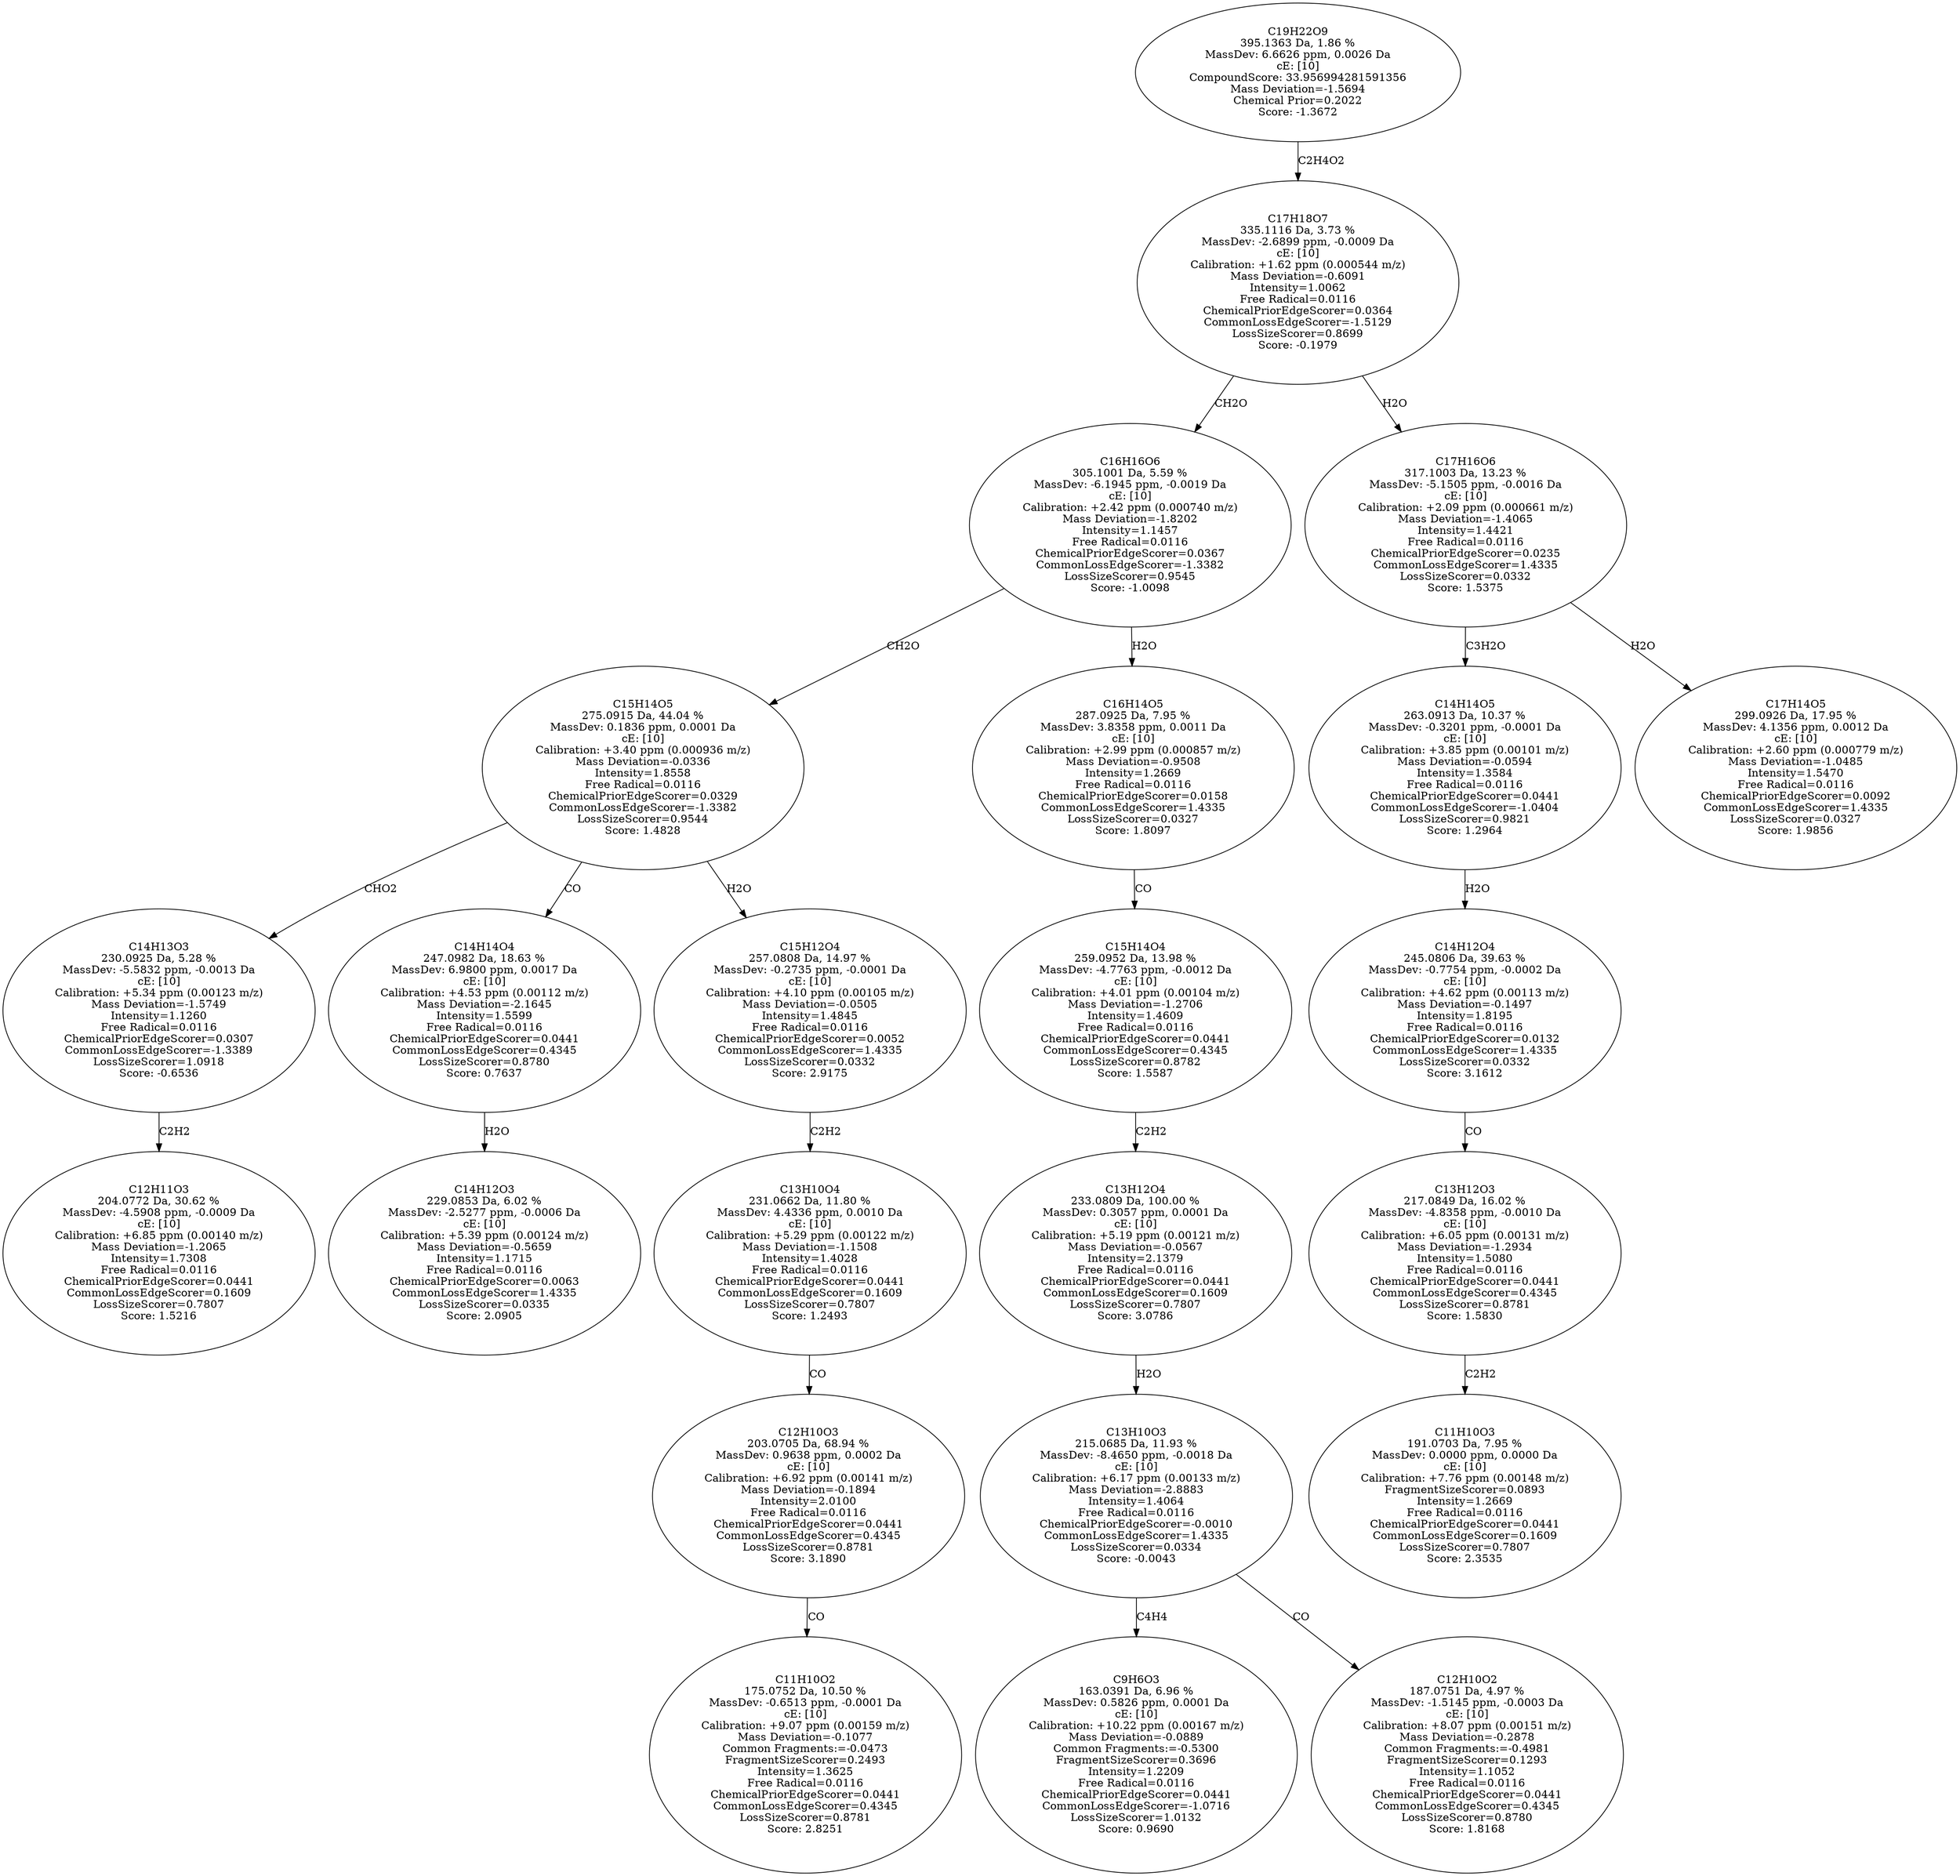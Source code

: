 strict digraph {
v1 [label="C12H11O3\n204.0772 Da, 30.62 %\nMassDev: -4.5908 ppm, -0.0009 Da\ncE: [10]\nCalibration: +6.85 ppm (0.00140 m/z)\nMass Deviation=-1.2065\nIntensity=1.7308\nFree Radical=0.0116\nChemicalPriorEdgeScorer=0.0441\nCommonLossEdgeScorer=0.1609\nLossSizeScorer=0.7807\nScore: 1.5216"];
v2 [label="C14H13O3\n230.0925 Da, 5.28 %\nMassDev: -5.5832 ppm, -0.0013 Da\ncE: [10]\nCalibration: +5.34 ppm (0.00123 m/z)\nMass Deviation=-1.5749\nIntensity=1.1260\nFree Radical=0.0116\nChemicalPriorEdgeScorer=0.0307\nCommonLossEdgeScorer=-1.3389\nLossSizeScorer=1.0918\nScore: -0.6536"];
v3 [label="C14H12O3\n229.0853 Da, 6.02 %\nMassDev: -2.5277 ppm, -0.0006 Da\ncE: [10]\nCalibration: +5.39 ppm (0.00124 m/z)\nMass Deviation=-0.5659\nIntensity=1.1715\nFree Radical=0.0116\nChemicalPriorEdgeScorer=0.0063\nCommonLossEdgeScorer=1.4335\nLossSizeScorer=0.0335\nScore: 2.0905"];
v4 [label="C14H14O4\n247.0982 Da, 18.63 %\nMassDev: 6.9800 ppm, 0.0017 Da\ncE: [10]\nCalibration: +4.53 ppm (0.00112 m/z)\nMass Deviation=-2.1645\nIntensity=1.5599\nFree Radical=0.0116\nChemicalPriorEdgeScorer=0.0441\nCommonLossEdgeScorer=0.4345\nLossSizeScorer=0.8780\nScore: 0.7637"];
v5 [label="C11H10O2\n175.0752 Da, 10.50 %\nMassDev: -0.6513 ppm, -0.0001 Da\ncE: [10]\nCalibration: +9.07 ppm (0.00159 m/z)\nMass Deviation=-0.1077\nCommon Fragments:=-0.0473\nFragmentSizeScorer=0.2493\nIntensity=1.3625\nFree Radical=0.0116\nChemicalPriorEdgeScorer=0.0441\nCommonLossEdgeScorer=0.4345\nLossSizeScorer=0.8781\nScore: 2.8251"];
v6 [label="C12H10O3\n203.0705 Da, 68.94 %\nMassDev: 0.9638 ppm, 0.0002 Da\ncE: [10]\nCalibration: +6.92 ppm (0.00141 m/z)\nMass Deviation=-0.1894\nIntensity=2.0100\nFree Radical=0.0116\nChemicalPriorEdgeScorer=0.0441\nCommonLossEdgeScorer=0.4345\nLossSizeScorer=0.8781\nScore: 3.1890"];
v7 [label="C13H10O4\n231.0662 Da, 11.80 %\nMassDev: 4.4336 ppm, 0.0010 Da\ncE: [10]\nCalibration: +5.29 ppm (0.00122 m/z)\nMass Deviation=-1.1508\nIntensity=1.4028\nFree Radical=0.0116\nChemicalPriorEdgeScorer=0.0441\nCommonLossEdgeScorer=0.1609\nLossSizeScorer=0.7807\nScore: 1.2493"];
v8 [label="C15H12O4\n257.0808 Da, 14.97 %\nMassDev: -0.2735 ppm, -0.0001 Da\ncE: [10]\nCalibration: +4.10 ppm (0.00105 m/z)\nMass Deviation=-0.0505\nIntensity=1.4845\nFree Radical=0.0116\nChemicalPriorEdgeScorer=0.0052\nCommonLossEdgeScorer=1.4335\nLossSizeScorer=0.0332\nScore: 2.9175"];
v9 [label="C15H14O5\n275.0915 Da, 44.04 %\nMassDev: 0.1836 ppm, 0.0001 Da\ncE: [10]\nCalibration: +3.40 ppm (0.000936 m/z)\nMass Deviation=-0.0336\nIntensity=1.8558\nFree Radical=0.0116\nChemicalPriorEdgeScorer=0.0329\nCommonLossEdgeScorer=-1.3382\nLossSizeScorer=0.9544\nScore: 1.4828"];
v10 [label="C9H6O3\n163.0391 Da, 6.96 %\nMassDev: 0.5826 ppm, 0.0001 Da\ncE: [10]\nCalibration: +10.22 ppm (0.00167 m/z)\nMass Deviation=-0.0889\nCommon Fragments:=-0.5300\nFragmentSizeScorer=0.3696\nIntensity=1.2209\nFree Radical=0.0116\nChemicalPriorEdgeScorer=0.0441\nCommonLossEdgeScorer=-1.0716\nLossSizeScorer=1.0132\nScore: 0.9690"];
v11 [label="C12H10O2\n187.0751 Da, 4.97 %\nMassDev: -1.5145 ppm, -0.0003 Da\ncE: [10]\nCalibration: +8.07 ppm (0.00151 m/z)\nMass Deviation=-0.2878\nCommon Fragments:=-0.4981\nFragmentSizeScorer=0.1293\nIntensity=1.1052\nFree Radical=0.0116\nChemicalPriorEdgeScorer=0.0441\nCommonLossEdgeScorer=0.4345\nLossSizeScorer=0.8780\nScore: 1.8168"];
v12 [label="C13H10O3\n215.0685 Da, 11.93 %\nMassDev: -8.4650 ppm, -0.0018 Da\ncE: [10]\nCalibration: +6.17 ppm (0.00133 m/z)\nMass Deviation=-2.8883\nIntensity=1.4064\nFree Radical=0.0116\nChemicalPriorEdgeScorer=-0.0010\nCommonLossEdgeScorer=1.4335\nLossSizeScorer=0.0334\nScore: -0.0043"];
v13 [label="C13H12O4\n233.0809 Da, 100.00 %\nMassDev: 0.3057 ppm, 0.0001 Da\ncE: [10]\nCalibration: +5.19 ppm (0.00121 m/z)\nMass Deviation=-0.0567\nIntensity=2.1379\nFree Radical=0.0116\nChemicalPriorEdgeScorer=0.0441\nCommonLossEdgeScorer=0.1609\nLossSizeScorer=0.7807\nScore: 3.0786"];
v14 [label="C15H14O4\n259.0952 Da, 13.98 %\nMassDev: -4.7763 ppm, -0.0012 Da\ncE: [10]\nCalibration: +4.01 ppm (0.00104 m/z)\nMass Deviation=-1.2706\nIntensity=1.4609\nFree Radical=0.0116\nChemicalPriorEdgeScorer=0.0441\nCommonLossEdgeScorer=0.4345\nLossSizeScorer=0.8782\nScore: 1.5587"];
v15 [label="C16H14O5\n287.0925 Da, 7.95 %\nMassDev: 3.8358 ppm, 0.0011 Da\ncE: [10]\nCalibration: +2.99 ppm (0.000857 m/z)\nMass Deviation=-0.9508\nIntensity=1.2669\nFree Radical=0.0116\nChemicalPriorEdgeScorer=0.0158\nCommonLossEdgeScorer=1.4335\nLossSizeScorer=0.0327\nScore: 1.8097"];
v16 [label="C16H16O6\n305.1001 Da, 5.59 %\nMassDev: -6.1945 ppm, -0.0019 Da\ncE: [10]\nCalibration: +2.42 ppm (0.000740 m/z)\nMass Deviation=-1.8202\nIntensity=1.1457\nFree Radical=0.0116\nChemicalPriorEdgeScorer=0.0367\nCommonLossEdgeScorer=-1.3382\nLossSizeScorer=0.9545\nScore: -1.0098"];
v17 [label="C11H10O3\n191.0703 Da, 7.95 %\nMassDev: 0.0000 ppm, 0.0000 Da\ncE: [10]\nCalibration: +7.76 ppm (0.00148 m/z)\nFragmentSizeScorer=0.0893\nIntensity=1.2669\nFree Radical=0.0116\nChemicalPriorEdgeScorer=0.0441\nCommonLossEdgeScorer=0.1609\nLossSizeScorer=0.7807\nScore: 2.3535"];
v18 [label="C13H12O3\n217.0849 Da, 16.02 %\nMassDev: -4.8358 ppm, -0.0010 Da\ncE: [10]\nCalibration: +6.05 ppm (0.00131 m/z)\nMass Deviation=-1.2934\nIntensity=1.5080\nFree Radical=0.0116\nChemicalPriorEdgeScorer=0.0441\nCommonLossEdgeScorer=0.4345\nLossSizeScorer=0.8781\nScore: 1.5830"];
v19 [label="C14H12O4\n245.0806 Da, 39.63 %\nMassDev: -0.7754 ppm, -0.0002 Da\ncE: [10]\nCalibration: +4.62 ppm (0.00113 m/z)\nMass Deviation=-0.1497\nIntensity=1.8195\nFree Radical=0.0116\nChemicalPriorEdgeScorer=0.0132\nCommonLossEdgeScorer=1.4335\nLossSizeScorer=0.0332\nScore: 3.1612"];
v20 [label="C14H14O5\n263.0913 Da, 10.37 %\nMassDev: -0.3201 ppm, -0.0001 Da\ncE: [10]\nCalibration: +3.85 ppm (0.00101 m/z)\nMass Deviation=-0.0594\nIntensity=1.3584\nFree Radical=0.0116\nChemicalPriorEdgeScorer=0.0441\nCommonLossEdgeScorer=-1.0404\nLossSizeScorer=0.9821\nScore: 1.2964"];
v21 [label="C17H14O5\n299.0926 Da, 17.95 %\nMassDev: 4.1356 ppm, 0.0012 Da\ncE: [10]\nCalibration: +2.60 ppm (0.000779 m/z)\nMass Deviation=-1.0485\nIntensity=1.5470\nFree Radical=0.0116\nChemicalPriorEdgeScorer=0.0092\nCommonLossEdgeScorer=1.4335\nLossSizeScorer=0.0327\nScore: 1.9856"];
v22 [label="C17H16O6\n317.1003 Da, 13.23 %\nMassDev: -5.1505 ppm, -0.0016 Da\ncE: [10]\nCalibration: +2.09 ppm (0.000661 m/z)\nMass Deviation=-1.4065\nIntensity=1.4421\nFree Radical=0.0116\nChemicalPriorEdgeScorer=0.0235\nCommonLossEdgeScorer=1.4335\nLossSizeScorer=0.0332\nScore: 1.5375"];
v23 [label="C17H18O7\n335.1116 Da, 3.73 %\nMassDev: -2.6899 ppm, -0.0009 Da\ncE: [10]\nCalibration: +1.62 ppm (0.000544 m/z)\nMass Deviation=-0.6091\nIntensity=1.0062\nFree Radical=0.0116\nChemicalPriorEdgeScorer=0.0364\nCommonLossEdgeScorer=-1.5129\nLossSizeScorer=0.8699\nScore: -0.1979"];
v24 [label="C19H22O9\n395.1363 Da, 1.86 %\nMassDev: 6.6626 ppm, 0.0026 Da\ncE: [10]\nCompoundScore: 33.956994281591356\nMass Deviation=-1.5694\nChemical Prior=0.2022\nScore: -1.3672"];
v2 -> v1 [label="C2H2"];
v9 -> v2 [label="CHO2"];
v4 -> v3 [label="H2O"];
v9 -> v4 [label="CO"];
v6 -> v5 [label="CO"];
v7 -> v6 [label="CO"];
v8 -> v7 [label="C2H2"];
v9 -> v8 [label="H2O"];
v16 -> v9 [label="CH2O"];
v12 -> v10 [label="C4H4"];
v12 -> v11 [label="CO"];
v13 -> v12 [label="H2O"];
v14 -> v13 [label="C2H2"];
v15 -> v14 [label="CO"];
v16 -> v15 [label="H2O"];
v23 -> v16 [label="CH2O"];
v18 -> v17 [label="C2H2"];
v19 -> v18 [label="CO"];
v20 -> v19 [label="H2O"];
v22 -> v20 [label="C3H2O"];
v22 -> v21 [label="H2O"];
v23 -> v22 [label="H2O"];
v24 -> v23 [label="C2H4O2"];
}